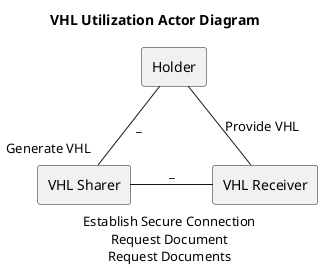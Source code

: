 

@startuml
top to bottom direction
skinparam nodesep 75

title VHL Utilization Actor Diagram


agent "Holder" as H
agent "VHL Sharer" as VHLS
agent "VHL Receiver" as VHLR


url of H is [[ActorDefinition-VHLHolder.html]]
url of VHLR is [[ActorDefinition-VHLReceiver.html]]
url of VHLS is [[ActorDefinition-VHLSharer.html]]

H -- VHLS : _"Generate VHL"
H -- VHLR : "Provide VHL"

VHLS -r- VHLR : _"Establish Secure Connection\nRequest Document\nRequest Documents"

@enduml
